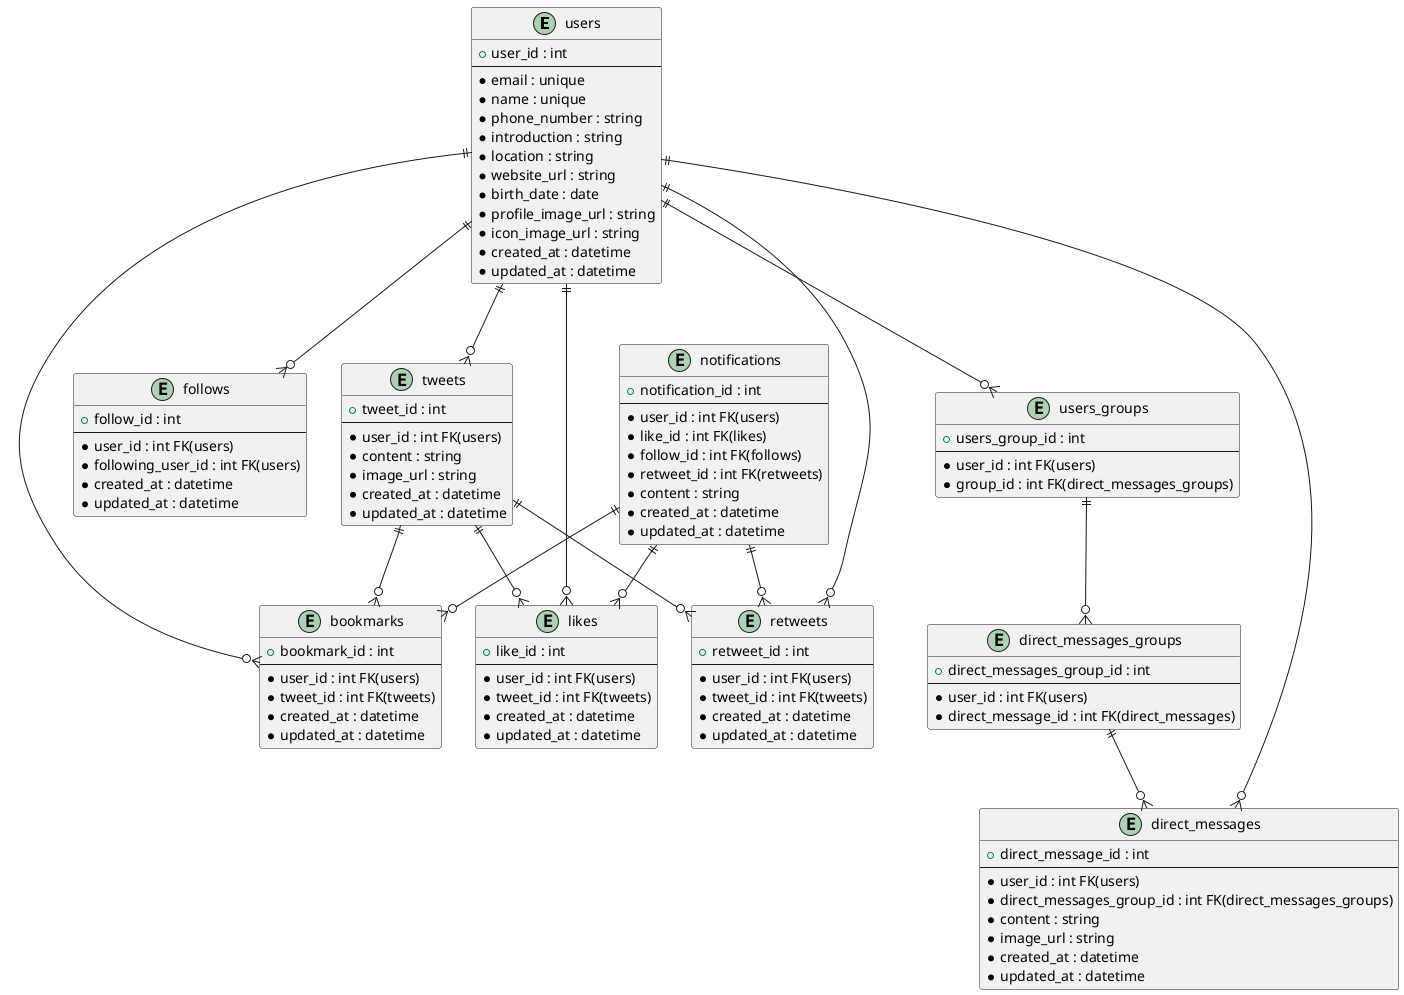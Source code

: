 @startuml twitter
  entity "users" as users {
    + user_id : int
    --
    * email : unique
    * name : unique
    * phone_number : string
    * introduction : string
    * location : string
    * website_url : string
    * birth_date : date
    * profile_image_url : string
    * icon_image_url : string
    * created_at : datetime
    * updated_at : datetime
  }
  entity "tweets" as tweets {
    + tweet_id : int
    --
    * user_id : int FK(users)
    * content : string
    * image_url : string
    * created_at : datetime
    * updated_at : datetime
  }
  entity "follows" as follows {
    + follow_id : int
    --
    * user_id : int FK(users)
    * following_user_id : int FK(users)
    * created_at : datetime
    * updated_at : datetime
  }
  entity "bookmarks" as bookmarks {
    + bookmark_id : int
    --
    * user_id : int FK(users)
    * tweet_id : int FK(tweets)
    * created_at : datetime
    * updated_at : datetime
  }
  entity "likes" as likes {
    + like_id : int
    --
    * user_id : int FK(users)
    * tweet_id : int FK(tweets)
    * created_at : datetime
    * updated_at : datetime
  }
  entity "retweets" as retweets {
    + retweet_id : int
    --
    * user_id : int FK(users)
    * tweet_id : int FK(tweets)
    * created_at : datetime
    * updated_at : datetime
  }
  
  entity "notifications" as notifications {
    + notification_id : int
    --
    * user_id : int FK(users)
    * like_id : int FK(likes)
    * follow_id : int FK(follows)
    * retweet_id : int FK(retweets)
    * content : string
    * created_at : datetime
    * updated_at : datetime
  }

  entity "direct_messages_groups" as direct_messages_groups {
    + direct_messages_group_id : int
    --
    * user_id : int FK(users)
    * direct_message_id : int FK(direct_messages)
  }
  entity "users_groups" as users_groups {
    + users_group_id : int
    --
    * user_id : int FK(users)
    * group_id : int FK(direct_messages_groups)
  }
  entity "direct_messages" as direct_messages {
    + direct_message_id : int
    --
    * user_id : int FK(users)
    * direct_messages_group_id : int FK(direct_messages_groups)
    * content : string
    * image_url : string
    * created_at : datetime
    * updated_at : datetime
  }

' --o| // 0か1のみ関連する
' --|| // 必ず1つ関連する
' --o{ // 0以上関連する(多)
' --|{ // 1以上関連する(多)

users ||--o{ tweets
users ||--o{ bookmarks
users ||--o{ likes
users ||--o{ retweets
users ||--o{ follows

users ||--o{ direct_messages
users ||--o{ users_groups

users_groups ||--o{ direct_messages_groups

tweets ||--o{ bookmarks
tweets ||--o{ likes
tweets ||--o{ retweets

direct_messages_groups ||--o{ direct_messages

notifications ||--o{ bookmarks
notifications ||--o{ likes
notifications ||--o{ retweets

@enduml